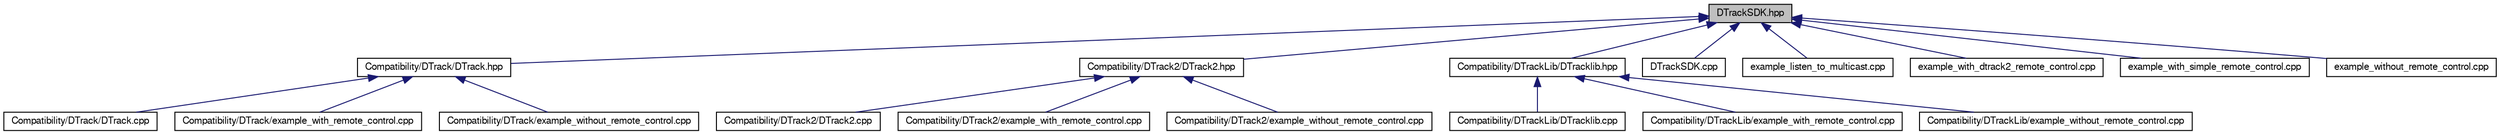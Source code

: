 digraph G
{
  edge [fontname="FreeSans",fontsize=10,labelfontname="FreeSans",labelfontsize=10];
  node [fontname="FreeSans",fontsize=10,shape=record];
  Node1 [label="DTrackSDK.hpp",height=0.2,width=0.4,color="black", fillcolor="grey75", style="filled" fontcolor="black"];
  Node1 -> Node2 [dir=back,color="midnightblue",fontsize=10,style="solid",fontname="FreeSans"];
  Node2 [label="Compatibility/DTrack/DTrack.hpp",height=0.2,width=0.4,color="black", fillcolor="white", style="filled",URL="$_compatibility_2_d_track_2_d_track_8hpp.html"];
  Node2 -> Node3 [dir=back,color="midnightblue",fontsize=10,style="solid",fontname="FreeSans"];
  Node3 [label="Compatibility/DTrack/DTrack.cpp",height=0.2,width=0.4,color="black", fillcolor="white", style="filled",URL="$_compatibility_2_d_track_2_d_track_8cpp.html"];
  Node2 -> Node4 [dir=back,color="midnightblue",fontsize=10,style="solid",fontname="FreeSans"];
  Node4 [label="Compatibility/DTrack/example_with_remote_control.cpp",height=0.2,width=0.4,color="black", fillcolor="white", style="filled",URL="$_compatibility_2_d_track_2example__with__remote__control_8cpp.html"];
  Node2 -> Node5 [dir=back,color="midnightblue",fontsize=10,style="solid",fontname="FreeSans"];
  Node5 [label="Compatibility/DTrack/example_without_remote_control.cpp",height=0.2,width=0.4,color="black", fillcolor="white", style="filled",URL="$_compatibility_2_d_track_2example__without__remote__control_8cpp.html"];
  Node1 -> Node6 [dir=back,color="midnightblue",fontsize=10,style="solid",fontname="FreeSans"];
  Node6 [label="Compatibility/DTrack2/DTrack2.hpp",height=0.2,width=0.4,color="black", fillcolor="white", style="filled",URL="$_compatibility_2_d_track2_2_d_track2_8hpp.html"];
  Node6 -> Node7 [dir=back,color="midnightblue",fontsize=10,style="solid",fontname="FreeSans"];
  Node7 [label="Compatibility/DTrack2/DTrack2.cpp",height=0.2,width=0.4,color="black", fillcolor="white", style="filled",URL="$_compatibility_2_d_track2_2_d_track2_8cpp.html"];
  Node6 -> Node8 [dir=back,color="midnightblue",fontsize=10,style="solid",fontname="FreeSans"];
  Node8 [label="Compatibility/DTrack2/example_with_remote_control.cpp",height=0.2,width=0.4,color="black", fillcolor="white", style="filled",URL="$_compatibility_2_d_track2_2example__with__remote__control_8cpp.html"];
  Node6 -> Node9 [dir=back,color="midnightblue",fontsize=10,style="solid",fontname="FreeSans"];
  Node9 [label="Compatibility/DTrack2/example_without_remote_control.cpp",height=0.2,width=0.4,color="black", fillcolor="white", style="filled",URL="$_compatibility_2_d_track2_2example__without__remote__control_8cpp.html"];
  Node1 -> Node10 [dir=back,color="midnightblue",fontsize=10,style="solid",fontname="FreeSans"];
  Node10 [label="Compatibility/DTrackLib/DTracklib.hpp",height=0.2,width=0.4,color="black", fillcolor="white", style="filled",URL="$_compatibility_2_d_track_lib_2_d_tracklib_8hpp.html"];
  Node10 -> Node11 [dir=back,color="midnightblue",fontsize=10,style="solid",fontname="FreeSans"];
  Node11 [label="Compatibility/DTrackLib/DTracklib.cpp",height=0.2,width=0.4,color="black", fillcolor="white", style="filled",URL="$_compatibility_2_d_track_lib_2_d_tracklib_8cpp.html"];
  Node10 -> Node12 [dir=back,color="midnightblue",fontsize=10,style="solid",fontname="FreeSans"];
  Node12 [label="Compatibility/DTrackLib/example_with_remote_control.cpp",height=0.2,width=0.4,color="black", fillcolor="white", style="filled",URL="$_compatibility_2_d_track_lib_2example__with__remote__control_8cpp.html"];
  Node10 -> Node13 [dir=back,color="midnightblue",fontsize=10,style="solid",fontname="FreeSans"];
  Node13 [label="Compatibility/DTrackLib/example_without_remote_control.cpp",height=0.2,width=0.4,color="black", fillcolor="white", style="filled",URL="$_compatibility_2_d_track_lib_2example__without__remote__control_8cpp.html"];
  Node1 -> Node14 [dir=back,color="midnightblue",fontsize=10,style="solid",fontname="FreeSans"];
  Node14 [label="DTrackSDK.cpp",height=0.2,width=0.4,color="black", fillcolor="white", style="filled",URL="$_d_track_s_d_k_8cpp.html"];
  Node1 -> Node15 [dir=back,color="midnightblue",fontsize=10,style="solid",fontname="FreeSans"];
  Node15 [label="example_listen_to_multicast.cpp",height=0.2,width=0.4,color="black", fillcolor="white", style="filled",URL="$example__listen__to__multicast_8cpp.html"];
  Node1 -> Node16 [dir=back,color="midnightblue",fontsize=10,style="solid",fontname="FreeSans"];
  Node16 [label="example_with_dtrack2_remote_control.cpp",height=0.2,width=0.4,color="black", fillcolor="white", style="filled",URL="$example__with__dtrack2__remote__control_8cpp.html"];
  Node1 -> Node17 [dir=back,color="midnightblue",fontsize=10,style="solid",fontname="FreeSans"];
  Node17 [label="example_with_simple_remote_control.cpp",height=0.2,width=0.4,color="black", fillcolor="white", style="filled",URL="$example__with__simple__remote__control_8cpp.html"];
  Node1 -> Node18 [dir=back,color="midnightblue",fontsize=10,style="solid",fontname="FreeSans"];
  Node18 [label="example_without_remote_control.cpp",height=0.2,width=0.4,color="black", fillcolor="white", style="filled",URL="$example__without__remote__control_8cpp.html"];
}
